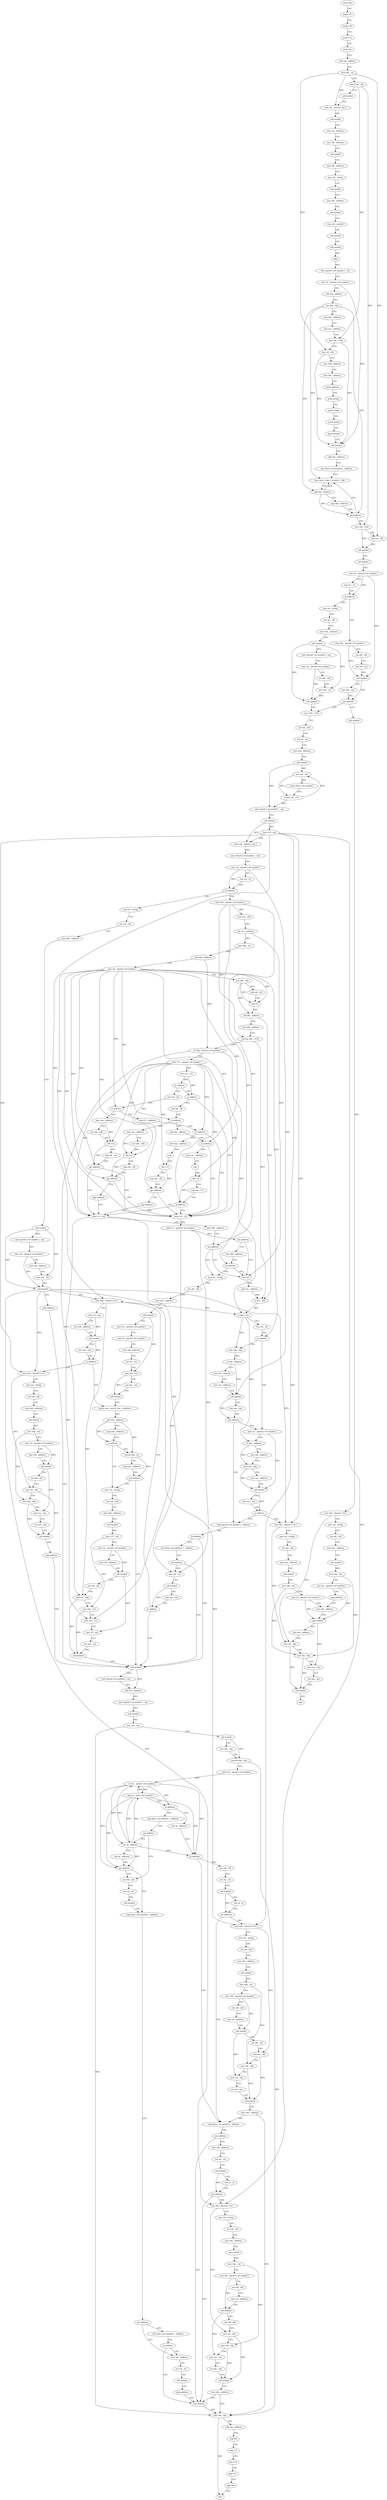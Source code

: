digraph "func" {
"4202944" [label = "push rbp" ]
"4202945" [label = "push r15" ]
"4202947" [label = "push r14" ]
"4202949" [label = "push r12" ]
"4202951" [label = "push rbx" ]
"4202952" [label = "sub rsp , address" ]
"4202959" [label = "mov rbx , rsi" ]
"4202962" [label = "mov r14d , edi" ]
"4202965" [label = "call symbol" ]
"4202970" [label = "mov rdi , qword [ rbx ]" ]
"4202973" [label = "call symbol" ]
"4202978" [label = "mov esi , address" ]
"4202983" [label = "mov edi , address" ]
"4202988" [label = "call symbol" ]
"4202993" [label = "mov edi , address" ]
"4202998" [label = "mov esi , string" ]
"4203003" [label = "call symbol" ]
"4203008" [label = "mov edi , address" ]
"4203013" [label = "call symbol" ]
"4203018" [label = "mov edi , symbol" ]
"4203023" [label = "call symbol" ]
"4203028" [label = "call symbol" ]
"4203033" [label = "cdqe" ]
"4203035" [label = "mov qword [ rel symbol ] , rax" ]
"4203042" [label = "mov r8 , qword [ rel symbol ]" ]
"4203049" [label = "sub rsp , address" ]
"4203053" [label = "xor ebp , ebp" ]
"4203055" [label = "mov edx , address" ]
"4203060" [label = "mov ecx , address" ]
"4203065" [label = "mov edi , r14d" ]
"4203068" [label = "mov rsi , rbx" ]
"4203071" [label = "mov r9d , address" ]
"4203077" [label = "mov eax , address" ]
"4203082" [label = "push address" ]
"4203084" [label = "push string" ]
"4203089" [label = "push string" ]
"4203094" [label = "push string" ]
"4203099" [label = "push symbol" ]
"4203104" [label = "call symbol" ]
"4203109" [label = "add rsp , address" ]
"4203113" [label = "mov byte [ rel symbol ] , address" ]
"4203120" [label = "mov byte [ rbp + symbol ] , bpl" ]
"4203127" [label = "add rbp , address" ]
"4203131" [label = "cmp rbp , address" ]
"4203138" [label = "jne address" ]
"4203140" [label = "mov edi , r14d" ]
"4203143" [label = "mov rsi , rbx" ]
"4203146" [label = "call symbol" ]
"4203151" [label = "call symbol" ]
"4203156" [label = "mov rsi , qword [ rel symbol ]" ]
"4203163" [label = "test rsi , rsi" ]
"4203166" [label = "je address" ]
"4203226" [label = "mov esi , string" ]
"4203168" [label = "mov edx , dword [ rel symbol ]" ]
"4203231" [label = "xor edi , edi" ]
"4203233" [label = "mov edx , address" ]
"4203238" [label = "call symbol" ]
"4203243" [label = "mov qword [ rel symbol ] , rax" ]
"4203250" [label = "mov esi , dword [ rel symbol ]" ]
"4203256" [label = "xor edi , edi" ]
"4203258" [label = "mov rdx , rax" ]
"4203261" [label = "call symbol" ]
"4203266" [label = "xor r15d , r15d" ]
"4203174" [label = "xor edi , edi" ]
"4203176" [label = "xor ecx , ecx" ]
"4203178" [label = "call symbol" ]
"4203183" [label = "test eax , eax" ]
"4203185" [label = "jns address" ]
"4203187" [label = "call symbol" ]
"4203436" [label = "mov esi , string" ]
"4203441" [label = "xor edi , edi" ]
"4203443" [label = "mov edx , address" ]
"4203448" [label = "call symbol" ]
"4203453" [label = "mov qword [ rel symbol ] , rax" ]
"4203460" [label = "mov esi , dword [ rel symbol ]" ]
"4203466" [label = "mov edi , address" ]
"4203471" [label = "mov rdx , rax" ]
"4203474" [label = "call symbol" ]
"4203479" [label = "jmp address" ]
"4203955" [label = "call symbol" ]
"4203332" [label = "mov r8d , dword [ rel symbol ]" ]
"4203339" [label = "mov ecx , r8d" ]
"4203342" [label = "shr ecx , address" ]
"4203345" [label = "mov ebp , ecx" ]
"4203347" [label = "and ebp , address" ]
"4203353" [label = "mov rdi , qword [ rel symbol ]" ]
"4203360" [label = "xor ebx , ebx" ]
"4203362" [label = "test rdi , rdi" ]
"4203365" [label = "sete bl" ]
"4203368" [label = "shl ebx , address" ]
"4203371" [label = "test r8d , address" ]
"4203378" [label = "cmovne ebx , r15d" ]
"4203382" [label = "or ebp , dword [ rel symbol ]" ]
"4203388" [label = "mov r12 , qword [ rel symbol ]" ]
"4203395" [label = "test r12 , r12" ]
"4203398" [label = "js address" ]
"4203484" [label = "test rdi , rdi" ]
"4203400" [label = "je address" ]
"4203269" [label = "xor edi , edi" ]
"4203271" [label = "xor esi , esi" ]
"4203273" [label = "mov edx , address" ]
"4203278" [label = "call symbol" ]
"4203283" [label = "test rax , rax" ]
"4203286" [label = "setns byte [ rel symbol ]" ]
"4203293" [label = "cmovs rax , r15" ]
"4203297" [label = "mov qword [ rel symbol ] , rax" ]
"4203304" [label = "call symbol" ]
"4203309" [label = "mov r14 , rax" ]
"4203312" [label = "mov eax , dword [ rax ]" ]
"4203314" [label = "mov dword [ rel symbol ] , eax" ]
"4203320" [label = "mov rsi , qword [ rel symbol ]" ]
"4203327" [label = "test rsi , rsi" ]
"4203330" [label = "je address" ]
"4203192" [label = "mov ebx , dword [ rax ]" ]
"4203194" [label = "mov esi , string" ]
"4203199" [label = "xor edi , edi" ]
"4203201" [label = "mov edx , address" ]
"4203206" [label = "call symbol" ]
"4203211" [label = "mov rbp , rax" ]
"4203214" [label = "mov rsi , qword [ rel symbol ]" ]
"4203221" [label = "jmp address" ]
"4204305" [label = "mov edi , address" ]
"4203960" [label = "mov qword [ rel symbol ] , rax" ]
"4203967" [label = "add rax , address" ]
"4203973" [label = "mov qword [ rel symbol ] , rax" ]
"4203980" [label = "call symbol" ]
"4203985" [label = "mov ebx , eax" ]
"4203987" [label = "call symbol" ]
"4203992" [label = "test eax , eax" ]
"4203994" [label = "cmovne ebx , eax" ]
"4203997" [label = "mov rax , qword [ rel symbol ]" ]
"4204004" [label = "or rax , qword [ rel symbol ]" ]
"4204011" [label = "mov al , byte [ rel symbol ]" ]
"4204017" [label = "je address" ]
"4204082" [label = "test al , address" ]
"4204019" [label = "cmp byte [ rel symbol ] , address" ]
"4203487" [label = "js address" ]
"4203782" [label = "mov rax , address" ]
"4203493" [label = "cmp r12 , address" ]
"4203554" [label = "imul r12 , rdi" ]
"4203406" [label = "test rdi , rdi" ]
"4204310" [label = "call symbol" ]
"4204315" [label = "mov edi , address" ]
"4204320" [label = "mov esi , ebx" ]
"4204322" [label = "mov rdx , rbp" ]
"4204325" [label = "mov rcx , rax" ]
"4204328" [label = "xor eax , eax" ]
"4204330" [label = "call symbol" ]
"4204335" [label = "nop" ]
"4204084" [label = "je address" ]
"4204163" [label = "cmp byte [ rel symbol ] , address" ]
"4204086" [label = "xor edi , edi" ]
"4204026" [label = "jne address" ]
"4204034" [label = "xor edi , edi" ]
"4204028" [label = "xor al , address" ]
"4203792" [label = "xor edx , edx" ]
"4203794" [label = "idiv r12" ]
"4203797" [label = "cmp rdi , rax" ]
"4203800" [label = "jge address" ]
"4203806" [label = "imul r12 , rdi" ]
"4203497" [label = "je address" ]
"4203499" [label = "mov rax , address" ]
"4203558" [label = "add r12 , qword [ rel symbol ]" ]
"4203565" [label = "jno address" ]
"4203580" [label = "not ecx" ]
"4203567" [label = "test r8d , address" ]
"4203409" [label = "js address" ]
"4203524" [label = "cmp rdi , address" ]
"4203411" [label = "mov rax , address" ]
"4204170" [label = "jne address" ]
"4204252" [label = "call symbol" ]
"4204172" [label = "mov edi , address" ]
"4204088" [label = "xor esi , esi" ]
"4204090" [label = "call symbol" ]
"4204095" [label = "test al , al" ]
"4204097" [label = "jne address" ]
"4204099" [label = "mov ebx , dword [ r14 ]" ]
"4204036" [label = "xor esi , esi" ]
"4204038" [label = "call symbol" ]
"4204043" [label = "cmp byte [ rel symbol ] , address" ]
"4204030" [label = "test al , address" ]
"4204032" [label = "jne address" ]
"4203810" [label = "test r8d , address" ]
"4203817" [label = "jne address" ]
"4203823" [label = "mov esi , string" ]
"4203509" [label = "cqo" ]
"4203511" [label = "idiv r12" ]
"4203514" [label = "cmp rax , rdi" ]
"4203517" [label = "jge address" ]
"4203519" [label = "jmp address" ]
"4203582" [label = "and ecx , address" ]
"4203585" [label = "or ecx , ebx" ]
"4203587" [label = "or ebp , ecx" ]
"4203589" [label = "test rdi , rdi" ]
"4203592" [label = "je address" ]
"4203618" [label = "mov rsi , qword [ rel symbol ]" ]
"4203594" [label = "mov edx , ebp" ]
"4203574" [label = "je address" ]
"4203528" [label = "je address" ]
"4203530" [label = "mov rax , address" ]
"4203421" [label = "xor edx , edx" ]
"4203423" [label = "div r12" ]
"4203426" [label = "cmp rax , rdi" ]
"4203429" [label = "jge address" ]
"4203431" [label = "jmp address" ]
"4204257" [label = "mov eax , ebx" ]
"4204259" [label = "add rsp , address" ]
"4204266" [label = "pop rbx" ]
"4204267" [label = "pop r12" ]
"4204269" [label = "pop r14" ]
"4204271" [label = "pop r15" ]
"4204273" [label = "pop rbp" ]
"4204274" [label = "retn" ]
"4204177" [label = "xor esi , esi" ]
"4204179" [label = "call symbol" ]
"4204184" [label = "test al , al" ]
"4204186" [label = "jne address" ]
"4204188" [label = "mov ebx , dword [ r14 ]" ]
"4204102" [label = "mov esi , string" ]
"4204107" [label = "xor edi , edi" ]
"4204109" [label = "mov edx , address" ]
"4204114" [label = "call symbol" ]
"4204119" [label = "mov rbp , rax" ]
"4204122" [label = "mov rdx , qword [ rel symbol ]" ]
"4204129" [label = "xor edi , edi" ]
"4204131" [label = "mov esi , address" ]
"4204136" [label = "call symbol" ]
"4204141" [label = "xor edi , edi" ]
"4204143" [label = "mov esi , ebx" ]
"4204145" [label = "mov rdx , rbp" ]
"4204148" [label = "mov rcx , rax" ]
"4204151" [label = "xor eax , eax" ]
"4204153" [label = "call symbol" ]
"4204158" [label = "mov ebx , address" ]
"4204065" [label = "mov edi , address" ]
"4204070" [label = "xor esi , esi" ]
"4204072" [label = "call symbol" ]
"4204077" [label = "jmp address" ]
"4204052" [label = "test byte [ rel symbol ] , address" ]
"4204059" [label = "je address" ]
"4204050" [label = "jne address" ]
"4203828" [label = "xor edi , edi" ]
"4203830" [label = "mov edx , address" ]
"4203835" [label = "call symbol" ]
"4203840" [label = "mov rcx , qword [ rel symbol ]" ]
"4203847" [label = "mov r8 , qword [ rel symbol ]" ]
"4203854" [label = "mov edi , address" ]
"4203859" [label = "xor esi , esi" ]
"4203861" [label = "mov rdx , rax" ]
"4203864" [label = "xor eax , eax" ]
"4203866" [label = "call symbol" ]
"4203871" [label = "movzx eax , word [ rsp + address ]" ]
"4203625" [label = "or ebp , address" ]
"4203628" [label = "mov edi , address" ]
"4203633" [label = "mov edx , ebp" ]
"4203635" [label = "mov ecx , address" ]
"4203640" [label = "call symbol" ]
"4203645" [label = "test eax , eax" ]
"4203647" [label = "js address" ]
"4204275" [label = "mov ebx , dword [ r14 ]" ]
"4203653" [label = "cmp qword [ rel symbol ] , address" ]
"4203596" [label = "or edx , address" ]
"4203599" [label = "mov edi , address" ]
"4203604" [label = "mov ecx , address" ]
"4203609" [label = "call symbol" ]
"4203614" [label = "test eax , eax" ]
"4203616" [label = "jns address" ]
"4203540" [label = "cqo" ]
"4203542" [label = "idiv rdi" ]
"4203545" [label = "cmp rax , r12" ]
"4203548" [label = "jl address" ]
"4204191" [label = "mov esi , string" ]
"4204196" [label = "xor edi , edi" ]
"4204198" [label = "mov edx , address" ]
"4204203" [label = "call symbol" ]
"4204208" [label = "mov rbp , rax" ]
"4204211" [label = "mov rdx , qword [ rel symbol ]" ]
"4204218" [label = "xor edi , edi" ]
"4204220" [label = "mov esi , address" ]
"4204225" [label = "call symbol" ]
"4204230" [label = "xor edi , edi" ]
"4204232" [label = "mov esi , ebx" ]
"4204234" [label = "mov rdx , rbp" ]
"4204237" [label = "mov rcx , rax" ]
"4204240" [label = "xor eax , eax" ]
"4204242" [label = "call symbol" ]
"4204247" [label = "mov ebx , address" ]
"4203898" [label = "mov esi , string" ]
"4203903" [label = "xor edi , edi" ]
"4203905" [label = "mov edx , address" ]
"4203910" [label = "call symbol" ]
"4203915" [label = "mov r15 , rax" ]
"4203918" [label = "mov rsi , qword [ rel symbol ]" ]
"4203925" [label = "mov edi , address" ]
"4203930" [label = "call symbol" ]
"4203935" [label = "xor edi , edi" ]
"4203937" [label = "mov esi , ebp" ]
"4203939" [label = "mov rdx , r15" ]
"4203942" [label = "mov rcx , r12" ]
"4203945" [label = "mov r8 , rax" ]
"4203948" [label = "xor eax , eax" ]
"4203950" [label = "call symbol" ]
"4203888" [label = "movzx eax , ax" ]
"4203891" [label = "cmp eax , address" ]
"4203896" [label = "jne address" ]
"4204278" [label = "mov esi , string" ]
"4204283" [label = "xor edi , edi" ]
"4204285" [label = "mov edx , address" ]
"4204290" [label = "call symbol" ]
"4204295" [label = "mov rbp , rax" ]
"4204298" [label = "mov rsi , qword [ rel symbol ]" ]
"4203661" [label = "je address" ]
"4203667" [label = "test byte [ rel address ] , address" ]
"4203674" [label = "jne address" ]
"4203680" [label = "mov rdi , r12" ]
"4203683" [label = "call symbol" ]
"4203688" [label = "test eax , eax" ]
"4203690" [label = "je address" ]
"4203696" [label = "mov ebp , dword [ r14 ]" ]
"4203699" [label = "mov rsi , rsp" ]
"4203702" [label = "mov edi , address" ]
"4203707" [label = "call symbol" ]
"4203712" [label = "test eax , eax" ]
"4203714" [label = "je address" ]
"4203720" [label = "mov ebx , dword [ r14 ]" ]
"4203876" [label = "and eax , address" ]
"4203881" [label = "cmp eax , address" ]
"4203886" [label = "je address" ]
"4203723" [label = "mov esi , string" ]
"4203728" [label = "xor edi , edi" ]
"4203730" [label = "mov edx , address" ]
"4203735" [label = "call symbol" ]
"4203740" [label = "mov rbp , rax" ]
"4203743" [label = "mov rsi , qword [ rel symbol ]" ]
"4203750" [label = "mov edi , address" ]
"4203755" [label = "call symbol" ]
"4203760" [label = "xor edi , edi" ]
"4203762" [label = "mov esi , ebx" ]
"4203764" [label = "mov rdx , rbp" ]
"4203767" [label = "mov rcx , rax" ]
"4203770" [label = "xor eax , eax" ]
"4203772" [label = "call symbol" ]
"4203777" [label = "jmp address" ]
"4202944" -> "4202945" [ label = "CFG" ]
"4202945" -> "4202947" [ label = "CFG" ]
"4202947" -> "4202949" [ label = "CFG" ]
"4202949" -> "4202951" [ label = "CFG" ]
"4202951" -> "4202952" [ label = "CFG" ]
"4202952" -> "4202959" [ label = "CFG" ]
"4202959" -> "4202962" [ label = "CFG" ]
"4202959" -> "4202970" [ label = "DFG" ]
"4202959" -> "4203068" [ label = "DFG" ]
"4202959" -> "4203143" [ label = "DFG" ]
"4202962" -> "4202965" [ label = "CFG" ]
"4202962" -> "4203065" [ label = "DFG" ]
"4202962" -> "4203140" [ label = "DFG" ]
"4202965" -> "4202970" [ label = "CFG" ]
"4202970" -> "4202973" [ label = "DFG" ]
"4202973" -> "4202978" [ label = "CFG" ]
"4202978" -> "4202983" [ label = "CFG" ]
"4202983" -> "4202988" [ label = "CFG" ]
"4202988" -> "4202993" [ label = "CFG" ]
"4202993" -> "4202998" [ label = "CFG" ]
"4202998" -> "4203003" [ label = "CFG" ]
"4203003" -> "4203008" [ label = "CFG" ]
"4203008" -> "4203013" [ label = "CFG" ]
"4203013" -> "4203018" [ label = "CFG" ]
"4203018" -> "4203023" [ label = "CFG" ]
"4203023" -> "4203028" [ label = "CFG" ]
"4203028" -> "4203033" [ label = "DFG" ]
"4203033" -> "4203035" [ label = "DFG" ]
"4203035" -> "4203042" [ label = "CFG" ]
"4203042" -> "4203049" [ label = "CFG" ]
"4203042" -> "4203104" [ label = "DFG" ]
"4203049" -> "4203053" [ label = "CFG" ]
"4203053" -> "4203055" [ label = "CFG" ]
"4203053" -> "4203120" [ label = "DFG" ]
"4203053" -> "4203127" [ label = "DFG" ]
"4203053" -> "4203138" [ label = "DFG" ]
"4203055" -> "4203060" [ label = "CFG" ]
"4203060" -> "4203065" [ label = "CFG" ]
"4203065" -> "4203068" [ label = "CFG" ]
"4203065" -> "4203104" [ label = "DFG" ]
"4203068" -> "4203071" [ label = "CFG" ]
"4203068" -> "4203104" [ label = "DFG" ]
"4203071" -> "4203077" [ label = "CFG" ]
"4203077" -> "4203082" [ label = "CFG" ]
"4203082" -> "4203084" [ label = "CFG" ]
"4203084" -> "4203089" [ label = "CFG" ]
"4203089" -> "4203094" [ label = "CFG" ]
"4203094" -> "4203099" [ label = "CFG" ]
"4203099" -> "4203104" [ label = "CFG" ]
"4203104" -> "4203109" [ label = "CFG" ]
"4203109" -> "4203113" [ label = "CFG" ]
"4203113" -> "4203120" [ label = "CFG" ]
"4203120" -> "4203127" [ label = "CFG" ]
"4203127" -> "4203131" [ label = "CFG" ]
"4203127" -> "4203120" [ label = "DFG" ]
"4203127" -> "4203138" [ label = "DFG" ]
"4203131" -> "4203138" [ label = "CFG" ]
"4203138" -> "4203120" [ label = "CFG" ]
"4203138" -> "4203140" [ label = "CFG" ]
"4203140" -> "4203143" [ label = "CFG" ]
"4203140" -> "4203146" [ label = "DFG" ]
"4203143" -> "4203146" [ label = "DFG" ]
"4203146" -> "4203151" [ label = "CFG" ]
"4203151" -> "4203156" [ label = "CFG" ]
"4203156" -> "4203163" [ label = "CFG" ]
"4203156" -> "4203166" [ label = "DFG" ]
"4203156" -> "4203178" [ label = "DFG" ]
"4203163" -> "4203166" [ label = "CFG" ]
"4203166" -> "4203226" [ label = "CFG" ]
"4203166" -> "4203168" [ label = "CFG" ]
"4203226" -> "4203231" [ label = "CFG" ]
"4203168" -> "4203174" [ label = "CFG" ]
"4203168" -> "4203178" [ label = "DFG" ]
"4203231" -> "4203233" [ label = "CFG" ]
"4203233" -> "4203238" [ label = "CFG" ]
"4203238" -> "4203243" [ label = "DFG" ]
"4203238" -> "4203258" [ label = "DFG" ]
"4203238" -> "4203261" [ label = "DFG" ]
"4203243" -> "4203250" [ label = "CFG" ]
"4203250" -> "4203256" [ label = "CFG" ]
"4203250" -> "4203261" [ label = "DFG" ]
"4203256" -> "4203258" [ label = "CFG" ]
"4203258" -> "4203261" [ label = "DFG" ]
"4203261" -> "4203266" [ label = "CFG" ]
"4203266" -> "4203269" [ label = "CFG" ]
"4203174" -> "4203176" [ label = "CFG" ]
"4203176" -> "4203178" [ label = "CFG" ]
"4203178" -> "4203183" [ label = "CFG" ]
"4203178" -> "4203185" [ label = "DFG" ]
"4203183" -> "4203185" [ label = "CFG" ]
"4203185" -> "4203266" [ label = "CFG" ]
"4203185" -> "4203187" [ label = "CFG" ]
"4203187" -> "4203192" [ label = "DFG" ]
"4203436" -> "4203441" [ label = "CFG" ]
"4203441" -> "4203443" [ label = "CFG" ]
"4203443" -> "4203448" [ label = "CFG" ]
"4203448" -> "4203453" [ label = "DFG" ]
"4203448" -> "4203471" [ label = "DFG" ]
"4203448" -> "4203474" [ label = "DFG" ]
"4203453" -> "4203460" [ label = "CFG" ]
"4203460" -> "4203466" [ label = "CFG" ]
"4203460" -> "4203474" [ label = "DFG" ]
"4203466" -> "4203471" [ label = "CFG" ]
"4203471" -> "4203474" [ label = "DFG" ]
"4203474" -> "4203479" [ label = "CFG" ]
"4203474" -> "4204099" [ label = "DFG" ]
"4203474" -> "4204188" [ label = "DFG" ]
"4203474" -> "4204275" [ label = "DFG" ]
"4203474" -> "4203696" [ label = "DFG" ]
"4203474" -> "4203720" [ label = "DFG" ]
"4203479" -> "4203955" [ label = "CFG" ]
"4203955" -> "4203960" [ label = "DFG" ]
"4203955" -> "4203967" [ label = "DFG" ]
"4203332" -> "4203339" [ label = "DFG" ]
"4203332" -> "4203378" [ label = "DFG" ]
"4203332" -> "4203817" [ label = "DFG" ]
"4203332" -> "4203574" [ label = "DFG" ]
"4203339" -> "4203342" [ label = "DFG" ]
"4203342" -> "4203345" [ label = "DFG" ]
"4203342" -> "4203580" [ label = "DFG" ]
"4203345" -> "4203347" [ label = "DFG" ]
"4203347" -> "4203353" [ label = "CFG" ]
"4203347" -> "4203382" [ label = "DFG" ]
"4203353" -> "4203360" [ label = "CFG" ]
"4203353" -> "4203365" [ label = "DFG" ]
"4203353" -> "4203487" [ label = "DFG" ]
"4203353" -> "4203800" [ label = "DFG" ]
"4203353" -> "4203554" [ label = "DFG" ]
"4203353" -> "4203409" [ label = "DFG" ]
"4203353" -> "4203806" [ label = "DFG" ]
"4203353" -> "4203517" [ label = "DFG" ]
"4203353" -> "4203592" [ label = "DFG" ]
"4203353" -> "4203528" [ label = "DFG" ]
"4203353" -> "4203429" [ label = "DFG" ]
"4203353" -> "4203542" [ label = "DFG" ]
"4203360" -> "4203362" [ label = "CFG" ]
"4203360" -> "4203365" [ label = "DFG" ]
"4203360" -> "4203368" [ label = "DFG" ]
"4203362" -> "4203365" [ label = "CFG" ]
"4203365" -> "4203368" [ label = "DFG" ]
"4203368" -> "4203371" [ label = "CFG" ]
"4203368" -> "4203585" [ label = "DFG" ]
"4203371" -> "4203378" [ label = "CFG" ]
"4203378" -> "4203382" [ label = "CFG" ]
"4203378" -> "4203585" [ label = "DFG" ]
"4203382" -> "4203388" [ label = "CFG" ]
"4203382" -> "4203587" [ label = "DFG" ]
"4203382" -> "4203937" [ label = "DFG" ]
"4203388" -> "4203395" [ label = "DFG" ]
"4203388" -> "4203794" [ label = "DFG" ]
"4203388" -> "4203497" [ label = "DFG" ]
"4203388" -> "4203554" [ label = "DFG" ]
"4203388" -> "4203806" [ label = "DFG" ]
"4203388" -> "4203511" [ label = "DFG" ]
"4203388" -> "4203423" [ label = "DFG" ]
"4203388" -> "4203548" [ label = "DFG" ]
"4203395" -> "4203398" [ label = "DFG" ]
"4203395" -> "4203400" [ label = "DFG" ]
"4203398" -> "4203484" [ label = "CFG" ]
"4203398" -> "4203400" [ label = "CFG" ]
"4203484" -> "4203487" [ label = "CFG" ]
"4203400" -> "4203554" [ label = "CFG" ]
"4203400" -> "4203406" [ label = "CFG" ]
"4203269" -> "4203271" [ label = "CFG" ]
"4203271" -> "4203273" [ label = "CFG" ]
"4203273" -> "4203278" [ label = "CFG" ]
"4203278" -> "4203283" [ label = "DFG" ]
"4203278" -> "4203297" [ label = "DFG" ]
"4203283" -> "4203286" [ label = "DFG" ]
"4203283" -> "4203293" [ label = "DFG" ]
"4203286" -> "4203293" [ label = "CFG" ]
"4203293" -> "4203297" [ label = "DFG" ]
"4203293" -> "4203283" [ label = "DFG" ]
"4203297" -> "4203304" [ label = "CFG" ]
"4203304" -> "4203309" [ label = "DFG" ]
"4203304" -> "4203312" [ label = "DFG" ]
"4203309" -> "4203312" [ label = "CFG" ]
"4203309" -> "4204099" [ label = "DFG" ]
"4203309" -> "4204188" [ label = "DFG" ]
"4203309" -> "4204275" [ label = "DFG" ]
"4203309" -> "4203696" [ label = "DFG" ]
"4203309" -> "4203720" [ label = "DFG" ]
"4203312" -> "4203314" [ label = "DFG" ]
"4203314" -> "4203320" [ label = "CFG" ]
"4203320" -> "4203327" [ label = "CFG" ]
"4203320" -> "4203330" [ label = "DFG" ]
"4203320" -> "4203609" [ label = "DFG" ]
"4203327" -> "4203330" [ label = "CFG" ]
"4203330" -> "4203436" [ label = "CFG" ]
"4203330" -> "4203332" [ label = "CFG" ]
"4203192" -> "4203194" [ label = "CFG" ]
"4203192" -> "4204320" [ label = "DFG" ]
"4203194" -> "4203199" [ label = "CFG" ]
"4203199" -> "4203201" [ label = "CFG" ]
"4203201" -> "4203206" [ label = "CFG" ]
"4203206" -> "4203211" [ label = "DFG" ]
"4203211" -> "4203214" [ label = "CFG" ]
"4203211" -> "4204322" [ label = "DFG" ]
"4203214" -> "4203221" [ label = "CFG" ]
"4203214" -> "4204310" [ label = "DFG" ]
"4203221" -> "4204305" [ label = "CFG" ]
"4204305" -> "4204310" [ label = "CFG" ]
"4203960" -> "4203967" [ label = "CFG" ]
"4203967" -> "4203973" [ label = "DFG" ]
"4203973" -> "4203980" [ label = "CFG" ]
"4203980" -> "4203985" [ label = "DFG" ]
"4203985" -> "4203987" [ label = "CFG" ]
"4203985" -> "4204257" [ label = "DFG" ]
"4203987" -> "4203992" [ label = "CFG" ]
"4203987" -> "4203994" [ label = "DFG" ]
"4203992" -> "4203994" [ label = "CFG" ]
"4203994" -> "4203997" [ label = "CFG" ]
"4203994" -> "4204257" [ label = "DFG" ]
"4203997" -> "4204004" [ label = "DFG" ]
"4204004" -> "4204011" [ label = "DFG" ]
"4204004" -> "4204084" [ label = "DFG" ]
"4204004" -> "4204028" [ label = "DFG" ]
"4204004" -> "4204032" [ label = "DFG" ]
"4204004" -> "4204017" [ label = "DFG" ]
"4204011" -> "4204017" [ label = "CFG" ]
"4204011" -> "4204004" [ label = "DFG" ]
"4204011" -> "4204084" [ label = "DFG" ]
"4204011" -> "4204028" [ label = "DFG" ]
"4204011" -> "4204032" [ label = "DFG" ]
"4204017" -> "4204082" [ label = "CFG" ]
"4204017" -> "4204019" [ label = "CFG" ]
"4204082" -> "4204084" [ label = "CFG" ]
"4204019" -> "4204026" [ label = "CFG" ]
"4203487" -> "4203782" [ label = "CFG" ]
"4203487" -> "4203493" [ label = "CFG" ]
"4203782" -> "4203792" [ label = "CFG" ]
"4203782" -> "4203794" [ label = "DFG" ]
"4203493" -> "4203497" [ label = "CFG" ]
"4203554" -> "4203558" [ label = "DFG" ]
"4203406" -> "4203409" [ label = "CFG" ]
"4204310" -> "4204315" [ label = "CFG" ]
"4204310" -> "4204325" [ label = "DFG" ]
"4204315" -> "4204320" [ label = "CFG" ]
"4204320" -> "4204322" [ label = "CFG" ]
"4204320" -> "4204330" [ label = "DFG" ]
"4204322" -> "4204325" [ label = "CFG" ]
"4204322" -> "4204330" [ label = "DFG" ]
"4204325" -> "4204328" [ label = "CFG" ]
"4204328" -> "4204330" [ label = "CFG" ]
"4204330" -> "4204335" [ label = "CFG" ]
"4204084" -> "4204163" [ label = "CFG" ]
"4204084" -> "4204086" [ label = "CFG" ]
"4204163" -> "4204170" [ label = "CFG" ]
"4204086" -> "4204088" [ label = "CFG" ]
"4204026" -> "4204034" [ label = "CFG" ]
"4204026" -> "4204028" [ label = "CFG" ]
"4204034" -> "4204036" [ label = "CFG" ]
"4204028" -> "4204030" [ label = "CFG" ]
"4204028" -> "4204004" [ label = "DFG" ]
"4204028" -> "4204011" [ label = "DFG" ]
"4204028" -> "4204084" [ label = "DFG" ]
"4204028" -> "4204032" [ label = "DFG" ]
"4203792" -> "4203794" [ label = "DFG" ]
"4203794" -> "4203797" [ label = "CFG" ]
"4203794" -> "4203800" [ label = "DFG" ]
"4203797" -> "4203800" [ label = "CFG" ]
"4203800" -> "4203554" [ label = "CFG" ]
"4203800" -> "4203806" [ label = "CFG" ]
"4203806" -> "4203810" [ label = "CFG" ]
"4203806" -> "4203942" [ label = "DFG" ]
"4203806" -> "4203680" [ label = "DFG" ]
"4203497" -> "4203554" [ label = "CFG" ]
"4203497" -> "4203499" [ label = "CFG" ]
"4203499" -> "4203509" [ label = "CFG" ]
"4203558" -> "4203565" [ label = "DFG" ]
"4203558" -> "4203942" [ label = "DFG" ]
"4203558" -> "4203680" [ label = "DFG" ]
"4203565" -> "4203580" [ label = "CFG" ]
"4203565" -> "4203567" [ label = "CFG" ]
"4203580" -> "4203582" [ label = "DFG" ]
"4203567" -> "4203574" [ label = "CFG" ]
"4203409" -> "4203524" [ label = "CFG" ]
"4203409" -> "4203411" [ label = "CFG" ]
"4203524" -> "4203528" [ label = "CFG" ]
"4203411" -> "4203421" [ label = "CFG" ]
"4203411" -> "4203423" [ label = "DFG" ]
"4204170" -> "4204252" [ label = "CFG" ]
"4204170" -> "4204172" [ label = "CFG" ]
"4204252" -> "4204257" [ label = "CFG" ]
"4204172" -> "4204177" [ label = "CFG" ]
"4204088" -> "4204090" [ label = "CFG" ]
"4204090" -> "4204095" [ label = "CFG" ]
"4204090" -> "4204097" [ label = "DFG" ]
"4204095" -> "4204097" [ label = "CFG" ]
"4204097" -> "4204163" [ label = "CFG" ]
"4204097" -> "4204099" [ label = "CFG" ]
"4204099" -> "4204102" [ label = "CFG" ]
"4204099" -> "4204143" [ label = "DFG" ]
"4204036" -> "4204038" [ label = "CFG" ]
"4204038" -> "4204043" [ label = "CFG" ]
"4204043" -> "4204050" [ label = "CFG" ]
"4204030" -> "4204032" [ label = "CFG" ]
"4204032" -> "4204043" [ label = "CFG" ]
"4204032" -> "4204034" [ label = "CFG" ]
"4203810" -> "4203817" [ label = "CFG" ]
"4203817" -> "4203580" [ label = "CFG" ]
"4203817" -> "4203823" [ label = "CFG" ]
"4203823" -> "4203828" [ label = "CFG" ]
"4203509" -> "4203511" [ label = "DFG" ]
"4203511" -> "4203514" [ label = "CFG" ]
"4203511" -> "4203517" [ label = "DFG" ]
"4203514" -> "4203517" [ label = "CFG" ]
"4203517" -> "4203554" [ label = "CFG" ]
"4203517" -> "4203519" [ label = "CFG" ]
"4203519" -> "4203806" [ label = "CFG" ]
"4203582" -> "4203585" [ label = "DFG" ]
"4203585" -> "4203587" [ label = "DFG" ]
"4203587" -> "4203589" [ label = "CFG" ]
"4203587" -> "4203625" [ label = "DFG" ]
"4203587" -> "4203594" [ label = "DFG" ]
"4203589" -> "4203592" [ label = "CFG" ]
"4203592" -> "4203618" [ label = "CFG" ]
"4203592" -> "4203594" [ label = "CFG" ]
"4203618" -> "4203625" [ label = "CFG" ]
"4203618" -> "4203640" [ label = "DFG" ]
"4203594" -> "4203596" [ label = "DFG" ]
"4203574" -> "4203823" [ label = "CFG" ]
"4203574" -> "4203580" [ label = "CFG" ]
"4203528" -> "4203554" [ label = "CFG" ]
"4203528" -> "4203530" [ label = "CFG" ]
"4203530" -> "4203540" [ label = "CFG" ]
"4203421" -> "4203423" [ label = "DFG" ]
"4203423" -> "4203426" [ label = "CFG" ]
"4203423" -> "4203429" [ label = "DFG" ]
"4203426" -> "4203429" [ label = "CFG" ]
"4203429" -> "4203554" [ label = "CFG" ]
"4203429" -> "4203431" [ label = "CFG" ]
"4203431" -> "4203806" [ label = "CFG" ]
"4204257" -> "4204259" [ label = "CFG" ]
"4204257" -> "4204274" [ label = "DFG" ]
"4204259" -> "4204266" [ label = "CFG" ]
"4204266" -> "4204267" [ label = "CFG" ]
"4204267" -> "4204269" [ label = "CFG" ]
"4204269" -> "4204271" [ label = "CFG" ]
"4204271" -> "4204273" [ label = "CFG" ]
"4204273" -> "4204274" [ label = "CFG" ]
"4204177" -> "4204179" [ label = "CFG" ]
"4204179" -> "4204184" [ label = "CFG" ]
"4204179" -> "4204186" [ label = "DFG" ]
"4204184" -> "4204186" [ label = "CFG" ]
"4204186" -> "4204252" [ label = "CFG" ]
"4204186" -> "4204188" [ label = "CFG" ]
"4204188" -> "4204191" [ label = "CFG" ]
"4204188" -> "4204232" [ label = "DFG" ]
"4204102" -> "4204107" [ label = "CFG" ]
"4204107" -> "4204109" [ label = "CFG" ]
"4204109" -> "4204114" [ label = "CFG" ]
"4204114" -> "4204119" [ label = "DFG" ]
"4204119" -> "4204122" [ label = "CFG" ]
"4204119" -> "4204145" [ label = "DFG" ]
"4204122" -> "4204129" [ label = "CFG" ]
"4204122" -> "4204136" [ label = "DFG" ]
"4204129" -> "4204131" [ label = "CFG" ]
"4204131" -> "4204136" [ label = "CFG" ]
"4204136" -> "4204141" [ label = "CFG" ]
"4204136" -> "4204148" [ label = "DFG" ]
"4204141" -> "4204143" [ label = "CFG" ]
"4204143" -> "4204145" [ label = "CFG" ]
"4204143" -> "4204153" [ label = "DFG" ]
"4204145" -> "4204148" [ label = "CFG" ]
"4204145" -> "4204153" [ label = "DFG" ]
"4204148" -> "4204151" [ label = "CFG" ]
"4204151" -> "4204153" [ label = "CFG" ]
"4204153" -> "4204158" [ label = "CFG" ]
"4204158" -> "4204163" [ label = "CFG" ]
"4204158" -> "4204257" [ label = "DFG" ]
"4204065" -> "4204070" [ label = "CFG" ]
"4204070" -> "4204072" [ label = "CFG" ]
"4204072" -> "4204077" [ label = "CFG" ]
"4204077" -> "4204252" [ label = "CFG" ]
"4204052" -> "4204059" [ label = "CFG" ]
"4204059" -> "4204252" [ label = "CFG" ]
"4204059" -> "4204065" [ label = "CFG" ]
"4204050" -> "4204065" [ label = "CFG" ]
"4204050" -> "4204052" [ label = "CFG" ]
"4203828" -> "4203830" [ label = "CFG" ]
"4203830" -> "4203835" [ label = "CFG" ]
"4203835" -> "4203840" [ label = "CFG" ]
"4203835" -> "4203861" [ label = "DFG" ]
"4203840" -> "4203847" [ label = "CFG" ]
"4203847" -> "4203854" [ label = "CFG" ]
"4203854" -> "4203859" [ label = "CFG" ]
"4203859" -> "4203861" [ label = "CFG" ]
"4203861" -> "4203864" [ label = "CFG" ]
"4203861" -> "4203866" [ label = "DFG" ]
"4203864" -> "4203866" [ label = "CFG" ]
"4203866" -> "4203871" [ label = "CFG" ]
"4203871" -> "4203876" [ label = "DFG" ]
"4203625" -> "4203628" [ label = "CFG" ]
"4203625" -> "4203633" [ label = "DFG" ]
"4203628" -> "4203633" [ label = "CFG" ]
"4203633" -> "4203635" [ label = "CFG" ]
"4203633" -> "4203640" [ label = "DFG" ]
"4203635" -> "4203640" [ label = "CFG" ]
"4203640" -> "4203645" [ label = "CFG" ]
"4203640" -> "4203647" [ label = "DFG" ]
"4203645" -> "4203647" [ label = "CFG" ]
"4203647" -> "4204275" [ label = "CFG" ]
"4203647" -> "4203653" [ label = "CFG" ]
"4204275" -> "4204278" [ label = "CFG" ]
"4204275" -> "4204320" [ label = "DFG" ]
"4203653" -> "4203661" [ label = "CFG" ]
"4203596" -> "4203599" [ label = "CFG" ]
"4203596" -> "4203609" [ label = "DFG" ]
"4203599" -> "4203604" [ label = "CFG" ]
"4203604" -> "4203609" [ label = "CFG" ]
"4203609" -> "4203614" [ label = "CFG" ]
"4203609" -> "4203616" [ label = "DFG" ]
"4203614" -> "4203616" [ label = "CFG" ]
"4203616" -> "4203653" [ label = "CFG" ]
"4203616" -> "4203618" [ label = "CFG" ]
"4203540" -> "4203542" [ label = "DFG" ]
"4203542" -> "4203545" [ label = "CFG" ]
"4203542" -> "4203548" [ label = "DFG" ]
"4203545" -> "4203548" [ label = "CFG" ]
"4203548" -> "4203806" [ label = "CFG" ]
"4203548" -> "4203554" [ label = "CFG" ]
"4204191" -> "4204196" [ label = "CFG" ]
"4204196" -> "4204198" [ label = "CFG" ]
"4204198" -> "4204203" [ label = "CFG" ]
"4204203" -> "4204208" [ label = "DFG" ]
"4204208" -> "4204211" [ label = "CFG" ]
"4204208" -> "4204234" [ label = "DFG" ]
"4204211" -> "4204218" [ label = "CFG" ]
"4204211" -> "4204225" [ label = "DFG" ]
"4204218" -> "4204220" [ label = "CFG" ]
"4204220" -> "4204225" [ label = "CFG" ]
"4204225" -> "4204230" [ label = "CFG" ]
"4204225" -> "4204237" [ label = "DFG" ]
"4204230" -> "4204232" [ label = "CFG" ]
"4204232" -> "4204234" [ label = "CFG" ]
"4204232" -> "4204242" [ label = "DFG" ]
"4204234" -> "4204237" [ label = "CFG" ]
"4204234" -> "4204242" [ label = "DFG" ]
"4204237" -> "4204240" [ label = "CFG" ]
"4204240" -> "4204242" [ label = "CFG" ]
"4204242" -> "4204247" [ label = "CFG" ]
"4204247" -> "4204252" [ label = "CFG" ]
"4204247" -> "4204257" [ label = "DFG" ]
"4203898" -> "4203903" [ label = "CFG" ]
"4203903" -> "4203905" [ label = "CFG" ]
"4203905" -> "4203910" [ label = "CFG" ]
"4203910" -> "4203915" [ label = "DFG" ]
"4203915" -> "4203918" [ label = "CFG" ]
"4203915" -> "4203939" [ label = "DFG" ]
"4203918" -> "4203925" [ label = "CFG" ]
"4203918" -> "4203930" [ label = "DFG" ]
"4203925" -> "4203930" [ label = "CFG" ]
"4203930" -> "4203935" [ label = "CFG" ]
"4203930" -> "4203945" [ label = "DFG" ]
"4203935" -> "4203937" [ label = "CFG" ]
"4203937" -> "4203939" [ label = "CFG" ]
"4203937" -> "4203950" [ label = "DFG" ]
"4203939" -> "4203942" [ label = "CFG" ]
"4203939" -> "4203950" [ label = "DFG" ]
"4203942" -> "4203945" [ label = "CFG" ]
"4203945" -> "4203948" [ label = "CFG" ]
"4203948" -> "4203950" [ label = "CFG" ]
"4203950" -> "4203955" [ label = "CFG" ]
"4203888" -> "4203891" [ label = "CFG" ]
"4203888" -> "4203896" [ label = "DFG" ]
"4203891" -> "4203896" [ label = "CFG" ]
"4203896" -> "4203955" [ label = "CFG" ]
"4203896" -> "4203898" [ label = "CFG" ]
"4204278" -> "4204283" [ label = "CFG" ]
"4204283" -> "4204285" [ label = "CFG" ]
"4204285" -> "4204290" [ label = "CFG" ]
"4204290" -> "4204295" [ label = "DFG" ]
"4204295" -> "4204298" [ label = "CFG" ]
"4204295" -> "4204322" [ label = "DFG" ]
"4204298" -> "4204305" [ label = "CFG" ]
"4204298" -> "4204310" [ label = "DFG" ]
"4203661" -> "4203955" [ label = "CFG" ]
"4203661" -> "4203667" [ label = "CFG" ]
"4203667" -> "4203674" [ label = "CFG" ]
"4203674" -> "4203955" [ label = "CFG" ]
"4203674" -> "4203680" [ label = "CFG" ]
"4203680" -> "4203683" [ label = "CFG" ]
"4203683" -> "4203688" [ label = "CFG" ]
"4203683" -> "4203690" [ label = "DFG" ]
"4203688" -> "4203690" [ label = "CFG" ]
"4203690" -> "4203955" [ label = "CFG" ]
"4203690" -> "4203696" [ label = "CFG" ]
"4203696" -> "4203699" [ label = "CFG" ]
"4203696" -> "4203937" [ label = "DFG" ]
"4203696" -> "4203587" [ label = "DFG" ]
"4203699" -> "4203702" [ label = "CFG" ]
"4203699" -> "4203707" [ label = "DFG" ]
"4203702" -> "4203707" [ label = "CFG" ]
"4203707" -> "4203712" [ label = "CFG" ]
"4203707" -> "4203714" [ label = "DFG" ]
"4203712" -> "4203714" [ label = "CFG" ]
"4203714" -> "4203871" [ label = "CFG" ]
"4203714" -> "4203720" [ label = "CFG" ]
"4203720" -> "4203723" [ label = "CFG" ]
"4203720" -> "4203762" [ label = "DFG" ]
"4203876" -> "4203881" [ label = "CFG" ]
"4203876" -> "4203886" [ label = "DFG" ]
"4203876" -> "4203888" [ label = "DFG" ]
"4203881" -> "4203886" [ label = "CFG" ]
"4203886" -> "4203898" [ label = "CFG" ]
"4203886" -> "4203888" [ label = "CFG" ]
"4203723" -> "4203728" [ label = "CFG" ]
"4203728" -> "4203730" [ label = "CFG" ]
"4203730" -> "4203735" [ label = "CFG" ]
"4203735" -> "4203740" [ label = "DFG" ]
"4203740" -> "4203743" [ label = "CFG" ]
"4203740" -> "4203764" [ label = "DFG" ]
"4203743" -> "4203750" [ label = "CFG" ]
"4203743" -> "4203755" [ label = "DFG" ]
"4203750" -> "4203755" [ label = "CFG" ]
"4203755" -> "4203760" [ label = "CFG" ]
"4203755" -> "4203767" [ label = "DFG" ]
"4203760" -> "4203762" [ label = "CFG" ]
"4203762" -> "4203764" [ label = "CFG" ]
"4203762" -> "4203772" [ label = "DFG" ]
"4203764" -> "4203767" [ label = "CFG" ]
"4203764" -> "4203772" [ label = "DFG" ]
"4203767" -> "4203770" [ label = "CFG" ]
"4203770" -> "4203772" [ label = "CFG" ]
"4203772" -> "4203777" [ label = "CFG" ]
"4203777" -> "4203955" [ label = "CFG" ]
}

